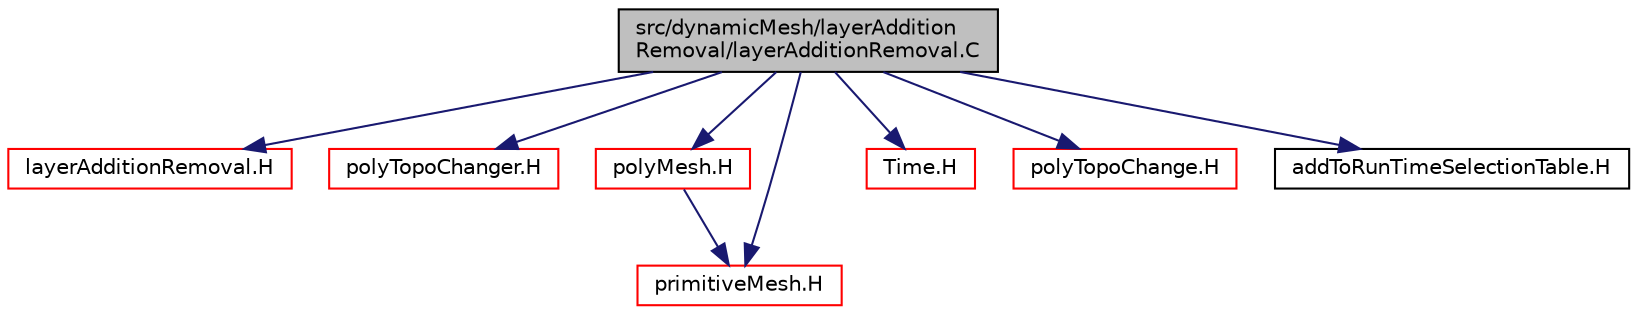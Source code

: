 digraph "src/dynamicMesh/layerAdditionRemoval/layerAdditionRemoval.C"
{
  bgcolor="transparent";
  edge [fontname="Helvetica",fontsize="10",labelfontname="Helvetica",labelfontsize="10"];
  node [fontname="Helvetica",fontsize="10",shape=record];
  Node1 [label="src/dynamicMesh/layerAddition\lRemoval/layerAdditionRemoval.C",height=0.2,width=0.4,color="black", fillcolor="grey75", style="filled", fontcolor="black"];
  Node1 -> Node2 [color="midnightblue",fontsize="10",style="solid",fontname="Helvetica"];
  Node2 [label="layerAdditionRemoval.H",height=0.2,width=0.4,color="red",URL="$a04784.html"];
  Node1 -> Node3 [color="midnightblue",fontsize="10",style="solid",fontname="Helvetica"];
  Node3 [label="polyTopoChanger.H",height=0.2,width=0.4,color="red",URL="$a04915.html"];
  Node1 -> Node4 [color="midnightblue",fontsize="10",style="solid",fontname="Helvetica"];
  Node4 [label="polyMesh.H",height=0.2,width=0.4,color="red",URL="$a08631.html"];
  Node4 -> Node5 [color="midnightblue",fontsize="10",style="solid",fontname="Helvetica"];
  Node5 [label="primitiveMesh.H",height=0.2,width=0.4,color="red",URL="$a08715.html"];
  Node1 -> Node6 [color="midnightblue",fontsize="10",style="solid",fontname="Helvetica"];
  Node6 [label="Time.H",height=0.2,width=0.4,color="red",URL="$a07855.html"];
  Node1 -> Node5 [color="midnightblue",fontsize="10",style="solid",fontname="Helvetica"];
  Node1 -> Node7 [color="midnightblue",fontsize="10",style="solid",fontname="Helvetica"];
  Node7 [label="polyTopoChange.H",height=0.2,width=0.4,color="red",URL="$a04889.html"];
  Node1 -> Node8 [color="midnightblue",fontsize="10",style="solid",fontname="Helvetica"];
  Node8 [label="addToRunTimeSelectionTable.H",height=0.2,width=0.4,color="black",URL="$a07839.html",tooltip="Macros for easy insertion into run-time selection tables. "];
}
